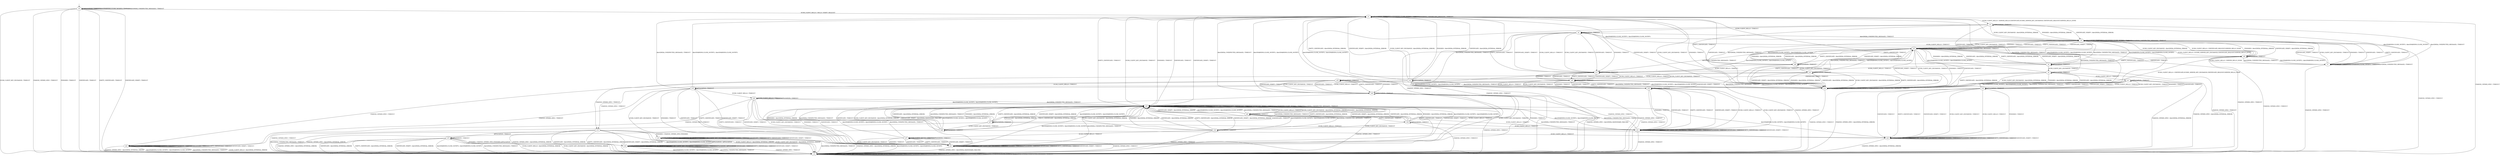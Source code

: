 digraph h6 {
s0 [label="s0"];
s1 [label="s1"];
s2 [label="s2"];
s3 [label="s3"];
s25 [label="s25"];
s4 [label="s4"];
s5 [label="s5"];
s6 [label="s6"];
s7 [label="s7"];
s26 [label="s26"];
s29 [label="s29"];
s8 [label="s8"];
s9 [label="s9"];
s17 [label="s17"];
s27 [label="s27"];
s31 [label="s31"];
s32 [label="s32"];
s33 [label="s33"];
s38 [label="s38"];
s10 [label="s10"];
s11 [label="s11"];
s12 [label="s12"];
s20 [label="s20"];
s28 [label="s28"];
s34 [label="s34"];
s35 [label="s35"];
s13 [label="s13"];
s18 [label="s18"];
s19 [label="s19"];
s30 [label="s30"];
s36 [label="s36"];
s37 [label="s37"];
s14 [label="s14"];
s15 [label="s15"];
s21 [label="s21"];
s22 [label="s22"];
s23 [label="s23"];
s24 [label="s24"];
s16 [label="s16"];
s0 -> s1 [label="ECDH_CLIENT_HELLO / HELLO_VERIFY_REQUEST"];
s0 -> s2 [label="ECDH_CLIENT_KEY_EXCHANGE / TIMEOUT"];
s0 -> s2 [label="CHANGE_CIPHER_SPEC / TIMEOUT"];
s0 -> s2 [label="FINISHED / TIMEOUT"];
s0 -> s0 [label="APPLICATION / TIMEOUT"];
s0 -> s2 [label="CERTIFICATE / TIMEOUT"];
s0 -> s2 [label="EMPTY_CERTIFICATE / TIMEOUT"];
s0 -> s2 [label="CERTIFICATE_VERIFY / TIMEOUT"];
s0 -> s0 [label="Alert(WARNING,CLOSE_NOTIFY) / TIMEOUT"];
s0 -> s0 [label="Alert(FATAL,UNEXPECTED_MESSAGE) / TIMEOUT"];
s1 -> s3 [label="ECDH_CLIENT_HELLO / SERVER_HELLO,CERTIFICATE,ECDHE_SERVER_KEY_EXCHANGE,CERTIFICATE_REQUEST,SERVER_HELLO_DONE"];
s1 -> s25 [label="ECDH_CLIENT_KEY_EXCHANGE / TIMEOUT"];
s1 -> s2 [label="CHANGE_CIPHER_SPEC / TIMEOUT"];
s1 -> s25 [label="FINISHED / TIMEOUT"];
s1 -> s1 [label="APPLICATION / TIMEOUT"];
s1 -> s25 [label="CERTIFICATE / TIMEOUT"];
s1 -> s25 [label="EMPTY_CERTIFICATE / TIMEOUT"];
s1 -> s25 [label="CERTIFICATE_VERIFY / TIMEOUT"];
s1 -> s1 [label="Alert(WARNING,CLOSE_NOTIFY) / TIMEOUT"];
s1 -> s1 [label="Alert(FATAL,UNEXPECTED_MESSAGE) / TIMEOUT"];
s2 -> s2 [label="ECDH_CLIENT_HELLO / TIMEOUT"];
s2 -> s2 [label="ECDH_CLIENT_KEY_EXCHANGE / TIMEOUT"];
s2 -> s2 [label="CHANGE_CIPHER_SPEC / TIMEOUT"];
s2 -> s2 [label="FINISHED / TIMEOUT"];
s2 -> s2 [label="APPLICATION / TIMEOUT"];
s2 -> s2 [label="CERTIFICATE / TIMEOUT"];
s2 -> s2 [label="EMPTY_CERTIFICATE / TIMEOUT"];
s2 -> s2 [label="CERTIFICATE_VERIFY / TIMEOUT"];
s2 -> s2 [label="Alert(WARNING,CLOSE_NOTIFY) / TIMEOUT"];
s2 -> s2 [label="Alert(FATAL,UNEXPECTED_MESSAGE) / TIMEOUT"];
s3 -> s4 [label="ECDH_CLIENT_HELLO / TIMEOUT"];
s3 -> s5 [label="ECDH_CLIENT_KEY_EXCHANGE / Alert(FATAL,INTERNAL_ERROR)"];
s3 -> s2 [label="CHANGE_CIPHER_SPEC / TIMEOUT"];
s3 -> s5 [label="FINISHED / Alert(FATAL,INTERNAL_ERROR)"];
s3 -> s3 [label="APPLICATION / TIMEOUT"];
s3 -> s6 [label="CERTIFICATE / TIMEOUT"];
s3 -> s29 [label="EMPTY_CERTIFICATE / TIMEOUT"];
s3 -> s5 [label="CERTIFICATE_VERIFY / Alert(FATAL,INTERNAL_ERROR)"];
s3 -> s7 [label="Alert(WARNING,CLOSE_NOTIFY) / Alert(WARNING,CLOSE_NOTIFY)"];
s3 -> s7 [label="Alert(FATAL,UNEXPECTED_MESSAGE) / TIMEOUT"];
s25 -> s26 [label="ECDH_CLIENT_HELLO / TIMEOUT"];
s25 -> s25 [label="ECDH_CLIENT_KEY_EXCHANGE / TIMEOUT"];
s25 -> s2 [label="CHANGE_CIPHER_SPEC / TIMEOUT"];
s25 -> s25 [label="FINISHED / TIMEOUT"];
s25 -> s25 [label="APPLICATION / TIMEOUT"];
s25 -> s25 [label="CERTIFICATE / TIMEOUT"];
s25 -> s25 [label="EMPTY_CERTIFICATE / TIMEOUT"];
s25 -> s25 [label="CERTIFICATE_VERIFY / TIMEOUT"];
s25 -> s25 [label="Alert(WARNING,CLOSE_NOTIFY) / TIMEOUT"];
s25 -> s25 [label="Alert(FATAL,UNEXPECTED_MESSAGE) / TIMEOUT"];
s4 -> s17 [label="ECDH_CLIENT_HELLO / TIMEOUT"];
s4 -> s17 [label="ECDH_CLIENT_KEY_EXCHANGE / TIMEOUT"];
s4 -> s2 [label="CHANGE_CIPHER_SPEC / TIMEOUT"];
s4 -> s17 [label="FINISHED / TIMEOUT"];
s4 -> s4 [label="APPLICATION / TIMEOUT"];
s4 -> s17 [label="CERTIFICATE / TIMEOUT"];
s4 -> s17 [label="EMPTY_CERTIFICATE / TIMEOUT"];
s4 -> s17 [label="CERTIFICATE_VERIFY / TIMEOUT"];
s4 -> s5 [label="Alert(WARNING,CLOSE_NOTIFY) / Alert(WARNING,CLOSE_NOTIFY)"];
s4 -> s5 [label="Alert(FATAL,UNEXPECTED_MESSAGE) / TIMEOUT"];
s5 -> s38 [label="ECDH_CLIENT_HELLO / CERTIFICATE_REQUEST,SERVER_HELLO_DONE"];
s5 -> s8 [label="ECDH_CLIENT_KEY_EXCHANGE / TIMEOUT"];
s5 -> s2 [label="CHANGE_CIPHER_SPEC / TIMEOUT"];
s5 -> s8 [label="FINISHED / TIMEOUT"];
s5 -> s5 [label="APPLICATION / TIMEOUT"];
s5 -> s8 [label="CERTIFICATE / TIMEOUT"];
s5 -> s8 [label="EMPTY_CERTIFICATE / TIMEOUT"];
s5 -> s8 [label="CERTIFICATE_VERIFY / TIMEOUT"];
s5 -> s5 [label="Alert(WARNING,CLOSE_NOTIFY) / TIMEOUT"];
s5 -> s5 [label="Alert(FATAL,UNEXPECTED_MESSAGE) / TIMEOUT"];
s6 -> s17 [label="ECDH_CLIENT_HELLO / TIMEOUT"];
s6 -> s9 [label="ECDH_CLIENT_KEY_EXCHANGE / TIMEOUT"];
s6 -> s2 [label="CHANGE_CIPHER_SPEC / TIMEOUT"];
s6 -> s8 [label="FINISHED / Alert(FATAL,INTERNAL_ERROR)"];
s6 -> s6 [label="APPLICATION / TIMEOUT"];
s6 -> s8 [label="CERTIFICATE / Alert(FATAL,INTERNAL_ERROR)"];
s6 -> s8 [label="EMPTY_CERTIFICATE / Alert(FATAL,INTERNAL_ERROR)"];
s6 -> s8 [label="CERTIFICATE_VERIFY / Alert(FATAL,INTERNAL_ERROR)"];
s6 -> s5 [label="Alert(WARNING,CLOSE_NOTIFY) / Alert(WARNING,CLOSE_NOTIFY)"];
s6 -> s5 [label="Alert(FATAL,UNEXPECTED_MESSAGE) / TIMEOUT"];
s7 -> s38 [label="ECDH_CLIENT_HELLO / SERVER_HELLO_DONE"];
s7 -> s5 [label="ECDH_CLIENT_KEY_EXCHANGE / TIMEOUT"];
s7 -> s2 [label="CHANGE_CIPHER_SPEC / TIMEOUT"];
s7 -> s5 [label="FINISHED / TIMEOUT"];
s7 -> s7 [label="APPLICATION / TIMEOUT"];
s7 -> s5 [label="CERTIFICATE / TIMEOUT"];
s7 -> s5 [label="EMPTY_CERTIFICATE / TIMEOUT"];
s7 -> s5 [label="CERTIFICATE_VERIFY / TIMEOUT"];
s7 -> s7 [label="Alert(WARNING,CLOSE_NOTIFY) / TIMEOUT"];
s7 -> s7 [label="Alert(FATAL,UNEXPECTED_MESSAGE) / TIMEOUT"];
s26 -> s31 [label="ECDH_CLIENT_HELLO / TIMEOUT"];
s26 -> s25 [label="ECDH_CLIENT_KEY_EXCHANGE / Alert(FATAL,INTERNAL_ERROR)"];
s26 -> s2 [label="CHANGE_CIPHER_SPEC / TIMEOUT"];
s26 -> s25 [label="FINISHED / Alert(FATAL,INTERNAL_ERROR)"];
s26 -> s26 [label="APPLICATION / TIMEOUT"];
s26 -> s27 [label="CERTIFICATE / TIMEOUT"];
s26 -> s32 [label="EMPTY_CERTIFICATE / TIMEOUT"];
s26 -> s25 [label="CERTIFICATE_VERIFY / Alert(FATAL,INTERNAL_ERROR)"];
s26 -> s25 [label="Alert(WARNING,CLOSE_NOTIFY) / Alert(WARNING,CLOSE_NOTIFY)"];
s26 -> s25 [label="Alert(FATAL,UNEXPECTED_MESSAGE) / TIMEOUT"];
s29 -> s17 [label="ECDH_CLIENT_HELLO / TIMEOUT"];
s29 -> s33 [label="ECDH_CLIENT_KEY_EXCHANGE / TIMEOUT"];
s29 -> s2 [label="CHANGE_CIPHER_SPEC / TIMEOUT"];
s29 -> s8 [label="FINISHED / Alert(FATAL,INTERNAL_ERROR)"];
s29 -> s29 [label="APPLICATION / TIMEOUT"];
s29 -> s8 [label="CERTIFICATE / Alert(FATAL,INTERNAL_ERROR)"];
s29 -> s8 [label="EMPTY_CERTIFICATE / Alert(FATAL,INTERNAL_ERROR)"];
s29 -> s8 [label="CERTIFICATE_VERIFY / Alert(FATAL,INTERNAL_ERROR)"];
s29 -> s5 [label="Alert(WARNING,CLOSE_NOTIFY) / Alert(WARNING,CLOSE_NOTIFY)"];
s29 -> s5 [label="Alert(FATAL,UNEXPECTED_MESSAGE) / TIMEOUT"];
s8 -> s38 [label="ECDH_CLIENT_HELLO / ECDHE_SERVER_KEY_EXCHANGE,CERTIFICATE_REQUEST,SERVER_HELLO_DONE"];
s8 -> s10 [label="ECDH_CLIENT_KEY_EXCHANGE / TIMEOUT"];
s8 -> s2 [label="CHANGE_CIPHER_SPEC / TIMEOUT"];
s8 -> s10 [label="FINISHED / TIMEOUT"];
s8 -> s8 [label="APPLICATION / TIMEOUT"];
s8 -> s10 [label="CERTIFICATE / TIMEOUT"];
s8 -> s10 [label="EMPTY_CERTIFICATE / TIMEOUT"];
s8 -> s10 [label="CERTIFICATE_VERIFY / TIMEOUT"];
s8 -> s8 [label="Alert(WARNING,CLOSE_NOTIFY) / TIMEOUT"];
s8 -> s8 [label="Alert(FATAL,UNEXPECTED_MESSAGE) / TIMEOUT"];
s9 -> s11 [label="ECDH_CLIENT_HELLO / TIMEOUT"];
s9 -> s10 [label="ECDH_CLIENT_KEY_EXCHANGE / Alert(FATAL,INTERNAL_ERROR)"];
s9 -> s2 [label="CHANGE_CIPHER_SPEC / Alert(FATAL,INTERNAL_ERROR)"];
s9 -> s10 [label="FINISHED / Alert(FATAL,INTERNAL_ERROR)"];
s9 -> s9 [label="APPLICATION / TIMEOUT"];
s9 -> s10 [label="CERTIFICATE / Alert(FATAL,INTERNAL_ERROR)"];
s9 -> s10 [label="EMPTY_CERTIFICATE / Alert(FATAL,INTERNAL_ERROR)"];
s9 -> s12 [label="CERTIFICATE_VERIFY / TIMEOUT"];
s9 -> s8 [label="Alert(WARNING,CLOSE_NOTIFY) / Alert(WARNING,CLOSE_NOTIFY)"];
s9 -> s8 [label="Alert(FATAL,UNEXPECTED_MESSAGE) / TIMEOUT"];
s17 -> s20 [label="ECDH_CLIENT_HELLO / TIMEOUT"];
s17 -> s20 [label="ECDH_CLIENT_KEY_EXCHANGE / TIMEOUT"];
s17 -> s2 [label="CHANGE_CIPHER_SPEC / TIMEOUT"];
s17 -> s20 [label="FINISHED / TIMEOUT"];
s17 -> s17 [label="APPLICATION / TIMEOUT"];
s17 -> s20 [label="CERTIFICATE / TIMEOUT"];
s17 -> s20 [label="EMPTY_CERTIFICATE / TIMEOUT"];
s17 -> s20 [label="CERTIFICATE_VERIFY / TIMEOUT"];
s17 -> s8 [label="Alert(WARNING,CLOSE_NOTIFY) / Alert(WARNING,CLOSE_NOTIFY)"];
s17 -> s8 [label="Alert(FATAL,UNEXPECTED_MESSAGE) / TIMEOUT"];
s27 -> s31 [label="ECDH_CLIENT_HELLO / TIMEOUT"];
s27 -> s28 [label="ECDH_CLIENT_KEY_EXCHANGE / TIMEOUT"];
s27 -> s2 [label="CHANGE_CIPHER_SPEC / TIMEOUT"];
s27 -> s25 [label="FINISHED / Alert(FATAL,INTERNAL_ERROR)"];
s27 -> s27 [label="APPLICATION / TIMEOUT"];
s27 -> s25 [label="CERTIFICATE / Alert(FATAL,INTERNAL_ERROR)"];
s27 -> s25 [label="EMPTY_CERTIFICATE / Alert(FATAL,INTERNAL_ERROR)"];
s27 -> s25 [label="CERTIFICATE_VERIFY / Alert(FATAL,INTERNAL_ERROR)"];
s27 -> s25 [label="Alert(WARNING,CLOSE_NOTIFY) / Alert(WARNING,CLOSE_NOTIFY)"];
s27 -> s25 [label="Alert(FATAL,UNEXPECTED_MESSAGE) / TIMEOUT"];
s31 -> s31 [label="ECDH_CLIENT_HELLO / TIMEOUT"];
s31 -> s31 [label="ECDH_CLIENT_KEY_EXCHANGE / TIMEOUT"];
s31 -> s2 [label="CHANGE_CIPHER_SPEC / TIMEOUT"];
s31 -> s31 [label="FINISHED / TIMEOUT"];
s31 -> s31 [label="APPLICATION / TIMEOUT"];
s31 -> s31 [label="CERTIFICATE / TIMEOUT"];
s31 -> s31 [label="EMPTY_CERTIFICATE / TIMEOUT"];
s31 -> s31 [label="CERTIFICATE_VERIFY / TIMEOUT"];
s31 -> s25 [label="Alert(WARNING,CLOSE_NOTIFY) / Alert(WARNING,CLOSE_NOTIFY)"];
s31 -> s25 [label="Alert(FATAL,UNEXPECTED_MESSAGE) / TIMEOUT"];
s32 -> s31 [label="ECDH_CLIENT_HELLO / TIMEOUT"];
s32 -> s34 [label="ECDH_CLIENT_KEY_EXCHANGE / TIMEOUT"];
s32 -> s2 [label="CHANGE_CIPHER_SPEC / TIMEOUT"];
s32 -> s25 [label="FINISHED / Alert(FATAL,INTERNAL_ERROR)"];
s32 -> s32 [label="APPLICATION / TIMEOUT"];
s32 -> s25 [label="CERTIFICATE / Alert(FATAL,INTERNAL_ERROR)"];
s32 -> s25 [label="EMPTY_CERTIFICATE / Alert(FATAL,INTERNAL_ERROR)"];
s32 -> s25 [label="CERTIFICATE_VERIFY / Alert(FATAL,INTERNAL_ERROR)"];
s32 -> s25 [label="Alert(WARNING,CLOSE_NOTIFY) / Alert(WARNING,CLOSE_NOTIFY)"];
s32 -> s25 [label="Alert(FATAL,UNEXPECTED_MESSAGE) / TIMEOUT"];
s33 -> s35 [label="ECDH_CLIENT_HELLO / TIMEOUT"];
s33 -> s10 [label="ECDH_CLIENT_KEY_EXCHANGE / Alert(FATAL,INTERNAL_ERROR)"];
s33 -> s13 [label="CHANGE_CIPHER_SPEC / TIMEOUT"];
s33 -> s10 [label="FINISHED / Alert(FATAL,INTERNAL_ERROR)"];
s33 -> s33 [label="APPLICATION / TIMEOUT"];
s33 -> s10 [label="CERTIFICATE / Alert(FATAL,INTERNAL_ERROR)"];
s33 -> s10 [label="EMPTY_CERTIFICATE / Alert(FATAL,INTERNAL_ERROR)"];
s33 -> s10 [label="CERTIFICATE_VERIFY / Alert(FATAL,INTERNAL_ERROR)"];
s33 -> s8 [label="Alert(WARNING,CLOSE_NOTIFY) / Alert(WARNING,CLOSE_NOTIFY)"];
s33 -> s8 [label="Alert(FATAL,UNEXPECTED_MESSAGE) / TIMEOUT"];
s38 -> s4 [label="ECDH_CLIENT_HELLO / TIMEOUT"];
s38 -> s5 [label="ECDH_CLIENT_KEY_EXCHANGE / Alert(FATAL,INTERNAL_ERROR)"];
s38 -> s2 [label="CHANGE_CIPHER_SPEC / TIMEOUT"];
s38 -> s5 [label="FINISHED / Alert(FATAL,INTERNAL_ERROR)"];
s38 -> s38 [label="APPLICATION / TIMEOUT"];
s38 -> s6 [label="CERTIFICATE / TIMEOUT"];
s38 -> s29 [label="EMPTY_CERTIFICATE / TIMEOUT"];
s38 -> s5 [label="CERTIFICATE_VERIFY / Alert(FATAL,INTERNAL_ERROR)"];
s38 -> s7 [label="Alert(WARNING,CLOSE_NOTIFY) / Alert(WARNING,CLOSE_NOTIFY)"];
s38 -> s7 [label="Alert(FATAL,UNEXPECTED_MESSAGE) / TIMEOUT"];
s10 -> s38 [label="ECDH_CLIENT_HELLO / CERTIFICATE,ECDHE_SERVER_KEY_EXCHANGE,CERTIFICATE_REQUEST,SERVER_HELLO_DONE"];
s10 -> s1 [label="ECDH_CLIENT_KEY_EXCHANGE / TIMEOUT"];
s10 -> s2 [label="CHANGE_CIPHER_SPEC / TIMEOUT"];
s10 -> s1 [label="FINISHED / TIMEOUT"];
s10 -> s10 [label="APPLICATION / TIMEOUT"];
s10 -> s1 [label="CERTIFICATE / TIMEOUT"];
s10 -> s1 [label="EMPTY_CERTIFICATE / TIMEOUT"];
s10 -> s1 [label="CERTIFICATE_VERIFY / TIMEOUT"];
s10 -> s10 [label="Alert(WARNING,CLOSE_NOTIFY) / TIMEOUT"];
s10 -> s10 [label="Alert(FATAL,UNEXPECTED_MESSAGE) / TIMEOUT"];
s11 -> s18 [label="ECDH_CLIENT_HELLO / TIMEOUT"];
s11 -> s18 [label="ECDH_CLIENT_KEY_EXCHANGE / TIMEOUT"];
s11 -> s2 [label="CHANGE_CIPHER_SPEC / Alert(FATAL,INTERNAL_ERROR)"];
s11 -> s18 [label="FINISHED / TIMEOUT"];
s11 -> s11 [label="APPLICATION / TIMEOUT"];
s11 -> s18 [label="CERTIFICATE / TIMEOUT"];
s11 -> s18 [label="EMPTY_CERTIFICATE / TIMEOUT"];
s11 -> s18 [label="CERTIFICATE_VERIFY / TIMEOUT"];
s11 -> s10 [label="Alert(WARNING,CLOSE_NOTIFY) / Alert(WARNING,CLOSE_NOTIFY)"];
s11 -> s10 [label="Alert(FATAL,UNEXPECTED_MESSAGE) / TIMEOUT"];
s12 -> s19 [label="ECDH_CLIENT_HELLO / TIMEOUT"];
s12 -> s1 [label="ECDH_CLIENT_KEY_EXCHANGE / Alert(FATAL,INTERNAL_ERROR)"];
s12 -> s13 [label="CHANGE_CIPHER_SPEC / TIMEOUT"];
s12 -> s1 [label="FINISHED / Alert(FATAL,INTERNAL_ERROR)"];
s12 -> s12 [label="APPLICATION / TIMEOUT"];
s12 -> s1 [label="CERTIFICATE / Alert(FATAL,INTERNAL_ERROR)"];
s12 -> s1 [label="EMPTY_CERTIFICATE / Alert(FATAL,INTERNAL_ERROR)"];
s12 -> s1 [label="CERTIFICATE_VERIFY / Alert(FATAL,INTERNAL_ERROR)"];
s12 -> s10 [label="Alert(WARNING,CLOSE_NOTIFY) / Alert(WARNING,CLOSE_NOTIFY)"];
s12 -> s10 [label="Alert(FATAL,UNEXPECTED_MESSAGE) / TIMEOUT"];
s20 -> s30 [label="ECDH_CLIENT_HELLO / TIMEOUT"];
s20 -> s30 [label="ECDH_CLIENT_KEY_EXCHANGE / TIMEOUT"];
s20 -> s2 [label="CHANGE_CIPHER_SPEC / TIMEOUT"];
s20 -> s30 [label="FINISHED / TIMEOUT"];
s20 -> s20 [label="APPLICATION / TIMEOUT"];
s20 -> s30 [label="CERTIFICATE / TIMEOUT"];
s20 -> s30 [label="EMPTY_CERTIFICATE / TIMEOUT"];
s20 -> s30 [label="CERTIFICATE_VERIFY / TIMEOUT"];
s20 -> s10 [label="Alert(WARNING,CLOSE_NOTIFY) / Alert(WARNING,CLOSE_NOTIFY)"];
s20 -> s10 [label="Alert(FATAL,UNEXPECTED_MESSAGE) / TIMEOUT"];
s28 -> s23 [label="ECDH_CLIENT_HELLO / TIMEOUT"];
s28 -> s25 [label="ECDH_CLIENT_KEY_EXCHANGE / Alert(FATAL,INTERNAL_ERROR)"];
s28 -> s2 [label="CHANGE_CIPHER_SPEC / Alert(FATAL,INTERNAL_ERROR)"];
s28 -> s25 [label="FINISHED / Alert(FATAL,INTERNAL_ERROR)"];
s28 -> s28 [label="APPLICATION / TIMEOUT"];
s28 -> s25 [label="CERTIFICATE / Alert(FATAL,INTERNAL_ERROR)"];
s28 -> s25 [label="EMPTY_CERTIFICATE / Alert(FATAL,INTERNAL_ERROR)"];
s28 -> s25 [label="CERTIFICATE_VERIFY / Alert(FATAL,HANDSHAKE_FAILURE)"];
s28 -> s25 [label="Alert(WARNING,CLOSE_NOTIFY) / Alert(WARNING,CLOSE_NOTIFY)"];
s28 -> s25 [label="Alert(FATAL,UNEXPECTED_MESSAGE) / TIMEOUT"];
s34 -> s37 [label="ECDH_CLIENT_HELLO / TIMEOUT"];
s34 -> s25 [label="ECDH_CLIENT_KEY_EXCHANGE / Alert(FATAL,INTERNAL_ERROR)"];
s34 -> s2 [label="CHANGE_CIPHER_SPEC / TIMEOUT"];
s34 -> s25 [label="FINISHED / Alert(FATAL,INTERNAL_ERROR)"];
s34 -> s34 [label="APPLICATION / TIMEOUT"];
s34 -> s25 [label="CERTIFICATE / Alert(FATAL,INTERNAL_ERROR)"];
s34 -> s25 [label="EMPTY_CERTIFICATE / Alert(FATAL,INTERNAL_ERROR)"];
s34 -> s25 [label="CERTIFICATE_VERIFY / Alert(FATAL,INTERNAL_ERROR)"];
s34 -> s25 [label="Alert(WARNING,CLOSE_NOTIFY) / Alert(WARNING,CLOSE_NOTIFY)"];
s34 -> s25 [label="Alert(FATAL,UNEXPECTED_MESSAGE) / TIMEOUT"];
s35 -> s19 [label="ECDH_CLIENT_HELLO / TIMEOUT"];
s35 -> s36 [label="ECDH_CLIENT_KEY_EXCHANGE / TIMEOUT"];
s35 -> s22 [label="CHANGE_CIPHER_SPEC / TIMEOUT"];
s35 -> s36 [label="FINISHED / TIMEOUT"];
s35 -> s35 [label="APPLICATION / TIMEOUT"];
s35 -> s36 [label="CERTIFICATE / TIMEOUT"];
s35 -> s36 [label="EMPTY_CERTIFICATE / TIMEOUT"];
s35 -> s36 [label="CERTIFICATE_VERIFY / TIMEOUT"];
s35 -> s10 [label="Alert(WARNING,CLOSE_NOTIFY) / Alert(WARNING,CLOSE_NOTIFY)"];
s35 -> s10 [label="Alert(FATAL,UNEXPECTED_MESSAGE) / TIMEOUT"];
s13 -> s2 [label="ECDH_CLIENT_HELLO / Alert(FATAL,INTERNAL_ERROR)"];
s13 -> s2 [label="ECDH_CLIENT_KEY_EXCHANGE / Alert(FATAL,INTERNAL_ERROR)"];
s13 -> s2 [label="CHANGE_CIPHER_SPEC / Alert(FATAL,INTERNAL_ERROR)"];
s13 -> s14 [label="FINISHED / CHANGE_CIPHER_SPEC,FINISHED"];
s13 -> s15 [label="APPLICATION / TIMEOUT"];
s13 -> s2 [label="CERTIFICATE / Alert(FATAL,INTERNAL_ERROR)"];
s13 -> s2 [label="EMPTY_CERTIFICATE / Alert(FATAL,INTERNAL_ERROR)"];
s13 -> s2 [label="CERTIFICATE_VERIFY / Alert(FATAL,INTERNAL_ERROR)"];
s13 -> s2 [label="Alert(WARNING,CLOSE_NOTIFY) / Alert(WARNING,CLOSE_NOTIFY)"];
s13 -> s2 [label="Alert(FATAL,UNEXPECTED_MESSAGE) / TIMEOUT"];
s18 -> s23 [label="ECDH_CLIENT_HELLO / TIMEOUT"];
s18 -> s23 [label="ECDH_CLIENT_KEY_EXCHANGE / TIMEOUT"];
s18 -> s2 [label="CHANGE_CIPHER_SPEC / Alert(FATAL,INTERNAL_ERROR)"];
s18 -> s23 [label="FINISHED / TIMEOUT"];
s18 -> s18 [label="APPLICATION / TIMEOUT"];
s18 -> s23 [label="CERTIFICATE / TIMEOUT"];
s18 -> s23 [label="EMPTY_CERTIFICATE / TIMEOUT"];
s18 -> s23 [label="CERTIFICATE_VERIFY / TIMEOUT"];
s18 -> s1 [label="Alert(WARNING,CLOSE_NOTIFY) / Alert(WARNING,CLOSE_NOTIFY)"];
s18 -> s1 [label="Alert(FATAL,UNEXPECTED_MESSAGE) / TIMEOUT"];
s19 -> s24 [label="ECDH_CLIENT_HELLO / TIMEOUT"];
s19 -> s21 [label="ECDH_CLIENT_KEY_EXCHANGE / TIMEOUT"];
s19 -> s22 [label="CHANGE_CIPHER_SPEC / TIMEOUT"];
s19 -> s21 [label="FINISHED / TIMEOUT"];
s19 -> s19 [label="APPLICATION / TIMEOUT"];
s19 -> s21 [label="CERTIFICATE / TIMEOUT"];
s19 -> s21 [label="EMPTY_CERTIFICATE / TIMEOUT"];
s19 -> s21 [label="CERTIFICATE_VERIFY / TIMEOUT"];
s19 -> s1 [label="Alert(WARNING,CLOSE_NOTIFY) / Alert(WARNING,CLOSE_NOTIFY)"];
s19 -> s1 [label="Alert(FATAL,UNEXPECTED_MESSAGE) / TIMEOUT"];
s30 -> s31 [label="ECDH_CLIENT_HELLO / TIMEOUT"];
s30 -> s31 [label="ECDH_CLIENT_KEY_EXCHANGE / TIMEOUT"];
s30 -> s2 [label="CHANGE_CIPHER_SPEC / TIMEOUT"];
s30 -> s31 [label="FINISHED / TIMEOUT"];
s30 -> s30 [label="APPLICATION / TIMEOUT"];
s30 -> s31 [label="CERTIFICATE / TIMEOUT"];
s30 -> s31 [label="EMPTY_CERTIFICATE / TIMEOUT"];
s30 -> s31 [label="CERTIFICATE_VERIFY / TIMEOUT"];
s30 -> s1 [label="Alert(WARNING,CLOSE_NOTIFY) / Alert(WARNING,CLOSE_NOTIFY)"];
s30 -> s1 [label="Alert(FATAL,UNEXPECTED_MESSAGE) / TIMEOUT"];
s36 -> s21 [label="ECDH_CLIENT_HELLO / TIMEOUT"];
s36 -> s21 [label="ECDH_CLIENT_KEY_EXCHANGE / TIMEOUT"];
s36 -> s2 [label="CHANGE_CIPHER_SPEC / Alert(FATAL,HANDSHAKE_FAILURE)"];
s36 -> s21 [label="FINISHED / TIMEOUT"];
s36 -> s36 [label="APPLICATION / TIMEOUT"];
s36 -> s21 [label="CERTIFICATE / TIMEOUT"];
s36 -> s21 [label="EMPTY_CERTIFICATE / TIMEOUT"];
s36 -> s21 [label="CERTIFICATE_VERIFY / TIMEOUT"];
s36 -> s1 [label="Alert(WARNING,CLOSE_NOTIFY) / Alert(WARNING,CLOSE_NOTIFY)"];
s36 -> s1 [label="Alert(FATAL,UNEXPECTED_MESSAGE) / TIMEOUT"];
s37 -> s37 [label="ECDH_CLIENT_HELLO / TIMEOUT"];
s37 -> s21 [label="ECDH_CLIENT_KEY_EXCHANGE / TIMEOUT"];
s37 -> s2 [label="CHANGE_CIPHER_SPEC / TIMEOUT"];
s37 -> s21 [label="FINISHED / TIMEOUT"];
s37 -> s37 [label="APPLICATION / TIMEOUT"];
s37 -> s21 [label="CERTIFICATE / TIMEOUT"];
s37 -> s21 [label="EMPTY_CERTIFICATE / TIMEOUT"];
s37 -> s21 [label="CERTIFICATE_VERIFY / TIMEOUT"];
s37 -> s25 [label="Alert(WARNING,CLOSE_NOTIFY) / Alert(WARNING,CLOSE_NOTIFY)"];
s37 -> s25 [label="Alert(FATAL,UNEXPECTED_MESSAGE) / TIMEOUT"];
s14 -> s14 [label="ECDH_CLIENT_HELLO / Alert(WARNING,NO_RENEGOTIATION)"];
s14 -> s14 [label="ECDH_CLIENT_KEY_EXCHANGE / TIMEOUT"];
s14 -> s2 [label="CHANGE_CIPHER_SPEC / Alert(FATAL,INTERNAL_ERROR)"];
s14 -> s14 [label="FINISHED / TIMEOUT"];
s14 -> s16 [label="APPLICATION / APPLICATION"];
s14 -> s14 [label="CERTIFICATE / TIMEOUT"];
s14 -> s14 [label="EMPTY_CERTIFICATE / TIMEOUT"];
s14 -> s14 [label="CERTIFICATE_VERIFY / TIMEOUT"];
s14 -> s2 [label="Alert(WARNING,CLOSE_NOTIFY) / Alert(WARNING,CLOSE_NOTIFY)"];
s14 -> s2 [label="Alert(FATAL,UNEXPECTED_MESSAGE) / TIMEOUT"];
s15 -> s2 [label="ECDH_CLIENT_HELLO / Alert(FATAL,INTERNAL_ERROR)"];
s15 -> s2 [label="ECDH_CLIENT_KEY_EXCHANGE / Alert(FATAL,INTERNAL_ERROR)"];
s15 -> s2 [label="CHANGE_CIPHER_SPEC / Alert(FATAL,INTERNAL_ERROR)"];
s15 -> s16 [label="FINISHED / CHANGE_CIPHER_SPEC,FINISHED,APPLICATION"];
s15 -> s15 [label="APPLICATION / TIMEOUT"];
s15 -> s2 [label="CERTIFICATE / Alert(FATAL,INTERNAL_ERROR)"];
s15 -> s2 [label="EMPTY_CERTIFICATE / Alert(FATAL,INTERNAL_ERROR)"];
s15 -> s2 [label="CERTIFICATE_VERIFY / Alert(FATAL,INTERNAL_ERROR)"];
s15 -> s2 [label="Alert(WARNING,CLOSE_NOTIFY) / Alert(WARNING,CLOSE_NOTIFY)"];
s15 -> s2 [label="Alert(FATAL,UNEXPECTED_MESSAGE) / TIMEOUT"];
s21 -> s21 [label="ECDH_CLIENT_HELLO / TIMEOUT"];
s21 -> s21 [label="ECDH_CLIENT_KEY_EXCHANGE / TIMEOUT"];
s21 -> s2 [label="CHANGE_CIPHER_SPEC / Alert(FATAL,HANDSHAKE_FAILURE)"];
s21 -> s21 [label="FINISHED / TIMEOUT"];
s21 -> s21 [label="APPLICATION / TIMEOUT"];
s21 -> s21 [label="CERTIFICATE / TIMEOUT"];
s21 -> s21 [label="EMPTY_CERTIFICATE / TIMEOUT"];
s21 -> s21 [label="CERTIFICATE_VERIFY / TIMEOUT"];
s21 -> s25 [label="Alert(WARNING,CLOSE_NOTIFY) / Alert(WARNING,CLOSE_NOTIFY)"];
s21 -> s25 [label="Alert(FATAL,UNEXPECTED_MESSAGE) / TIMEOUT"];
s22 -> s2 [label="ECDH_CLIENT_HELLO / Alert(FATAL,INTERNAL_ERROR)"];
s22 -> s22 [label="ECDH_CLIENT_KEY_EXCHANGE / TIMEOUT"];
s22 -> s2 [label="CHANGE_CIPHER_SPEC / Alert(FATAL,INTERNAL_ERROR)"];
s22 -> s22 [label="FINISHED / TIMEOUT"];
s22 -> s22 [label="APPLICATION / TIMEOUT"];
s22 -> s22 [label="CERTIFICATE / TIMEOUT"];
s22 -> s22 [label="EMPTY_CERTIFICATE / TIMEOUT"];
s22 -> s22 [label="CERTIFICATE_VERIFY / TIMEOUT"];
s22 -> s2 [label="Alert(WARNING,CLOSE_NOTIFY) / Alert(WARNING,CLOSE_NOTIFY)"];
s22 -> s2 [label="Alert(FATAL,UNEXPECTED_MESSAGE) / TIMEOUT"];
s23 -> s23 [label="ECDH_CLIENT_HELLO / TIMEOUT"];
s23 -> s23 [label="ECDH_CLIENT_KEY_EXCHANGE / TIMEOUT"];
s23 -> s2 [label="CHANGE_CIPHER_SPEC / Alert(FATAL,INTERNAL_ERROR)"];
s23 -> s23 [label="FINISHED / TIMEOUT"];
s23 -> s23 [label="APPLICATION / TIMEOUT"];
s23 -> s23 [label="CERTIFICATE / TIMEOUT"];
s23 -> s23 [label="EMPTY_CERTIFICATE / TIMEOUT"];
s23 -> s23 [label="CERTIFICATE_VERIFY / TIMEOUT"];
s23 -> s25 [label="Alert(WARNING,CLOSE_NOTIFY) / Alert(WARNING,CLOSE_NOTIFY)"];
s23 -> s25 [label="Alert(FATAL,UNEXPECTED_MESSAGE) / TIMEOUT"];
s24 -> s24 [label="ECDH_CLIENT_HELLO / TIMEOUT"];
s24 -> s21 [label="ECDH_CLIENT_KEY_EXCHANGE / TIMEOUT"];
s24 -> s22 [label="CHANGE_CIPHER_SPEC / TIMEOUT"];
s24 -> s21 [label="FINISHED / TIMEOUT"];
s24 -> s24 [label="APPLICATION / TIMEOUT"];
s24 -> s21 [label="CERTIFICATE / TIMEOUT"];
s24 -> s21 [label="EMPTY_CERTIFICATE / TIMEOUT"];
s24 -> s21 [label="CERTIFICATE_VERIFY / TIMEOUT"];
s24 -> s25 [label="Alert(WARNING,CLOSE_NOTIFY) / Alert(WARNING,CLOSE_NOTIFY)"];
s24 -> s25 [label="Alert(FATAL,UNEXPECTED_MESSAGE) / TIMEOUT"];
s16 -> s16 [label="ECDH_CLIENT_HELLO / Alert(WARNING,NO_RENEGOTIATION)"];
s16 -> s16 [label="ECDH_CLIENT_KEY_EXCHANGE / TIMEOUT"];
s16 -> s2 [label="CHANGE_CIPHER_SPEC / TIMEOUT"];
s16 -> s16 [label="FINISHED / TIMEOUT"];
s16 -> s16 [label="APPLICATION / APPLICATION"];
s16 -> s16 [label="CERTIFICATE / TIMEOUT"];
s16 -> s16 [label="EMPTY_CERTIFICATE / TIMEOUT"];
s16 -> s16 [label="CERTIFICATE_VERIFY / TIMEOUT"];
s16 -> s2 [label="Alert(WARNING,CLOSE_NOTIFY) / Alert(WARNING,CLOSE_NOTIFY)"];
s16 -> s2 [label="Alert(FATAL,UNEXPECTED_MESSAGE) / TIMEOUT"];
__start0 [shape=none, label=""];
__start0 -> s0 [label=""];
}
